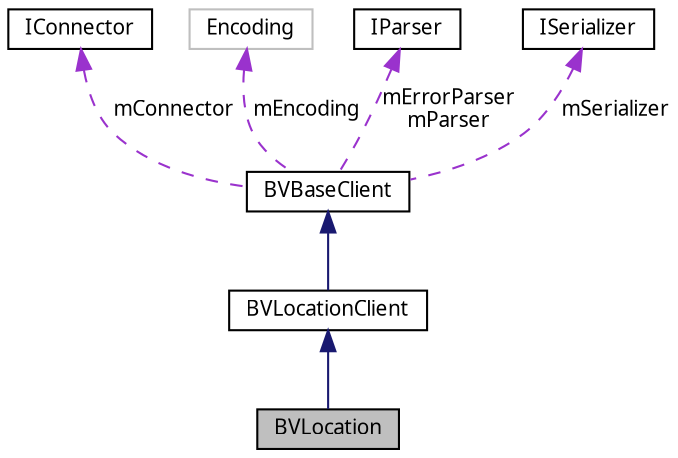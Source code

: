 digraph G
{
  bgcolor="transparent";
  edge [fontname="FreeSans.ttf",fontsize="10",labelfontname="FreeSans.ttf",labelfontsize="10"];
  node [fontname="FreeSans.ttf",fontsize="10",shape=record];
  Node1 [label="BVLocation",height=0.2,width=0.4,color="black", fillcolor="grey75", style="filled" fontcolor="black"];
  Node2 -> Node1 [dir=back,color="midnightblue",fontsize="10",style="solid",fontname="FreeSans.ttf"];
  Node2 [label="BVLocationClient",height=0.2,width=0.4,color="black",URL="$classcom_1_1bluevia_1_1android_1_1location_1_1client_1_1_b_v_location_client.html"];
  Node3 -> Node2 [dir=back,color="midnightblue",fontsize="10",style="solid",fontname="FreeSans.ttf"];
  Node3 [label="BVBaseClient",height=0.2,width=0.4,color="black",URL="$classcom_1_1bluevia_1_1android_1_1commons_1_1client_1_1_b_v_base_client.html"];
  Node4 -> Node3 [dir=back,color="darkorchid3",fontsize="10",style="dashed",label="mConnector",fontname="FreeSans.ttf"];
  Node4 [label="IConnector",height=0.2,width=0.4,color="black",URL="$interfacecom_1_1bluevia_1_1android_1_1commons_1_1connector_1_1_i_connector.html"];
  Node5 -> Node3 [dir=back,color="darkorchid3",fontsize="10",style="dashed",label="mEncoding",fontname="FreeSans.ttf"];
  Node5 [label="Encoding",height=0.2,width=0.4,color="grey75"];
  Node6 -> Node3 [dir=back,color="darkorchid3",fontsize="10",style="dashed",label="mErrorParser\nmParser",fontname="FreeSans.ttf"];
  Node6 [label="IParser",height=0.2,width=0.4,color="black",URL="$interfacecom_1_1bluevia_1_1android_1_1commons_1_1parser_1_1_i_parser.html"];
  Node7 -> Node3 [dir=back,color="darkorchid3",fontsize="10",style="dashed",label="mSerializer",fontname="FreeSans.ttf"];
  Node7 [label="ISerializer",height=0.2,width=0.4,color="black",URL="$interfacecom_1_1bluevia_1_1android_1_1commons_1_1parser_1_1_i_serializer.html"];
}
